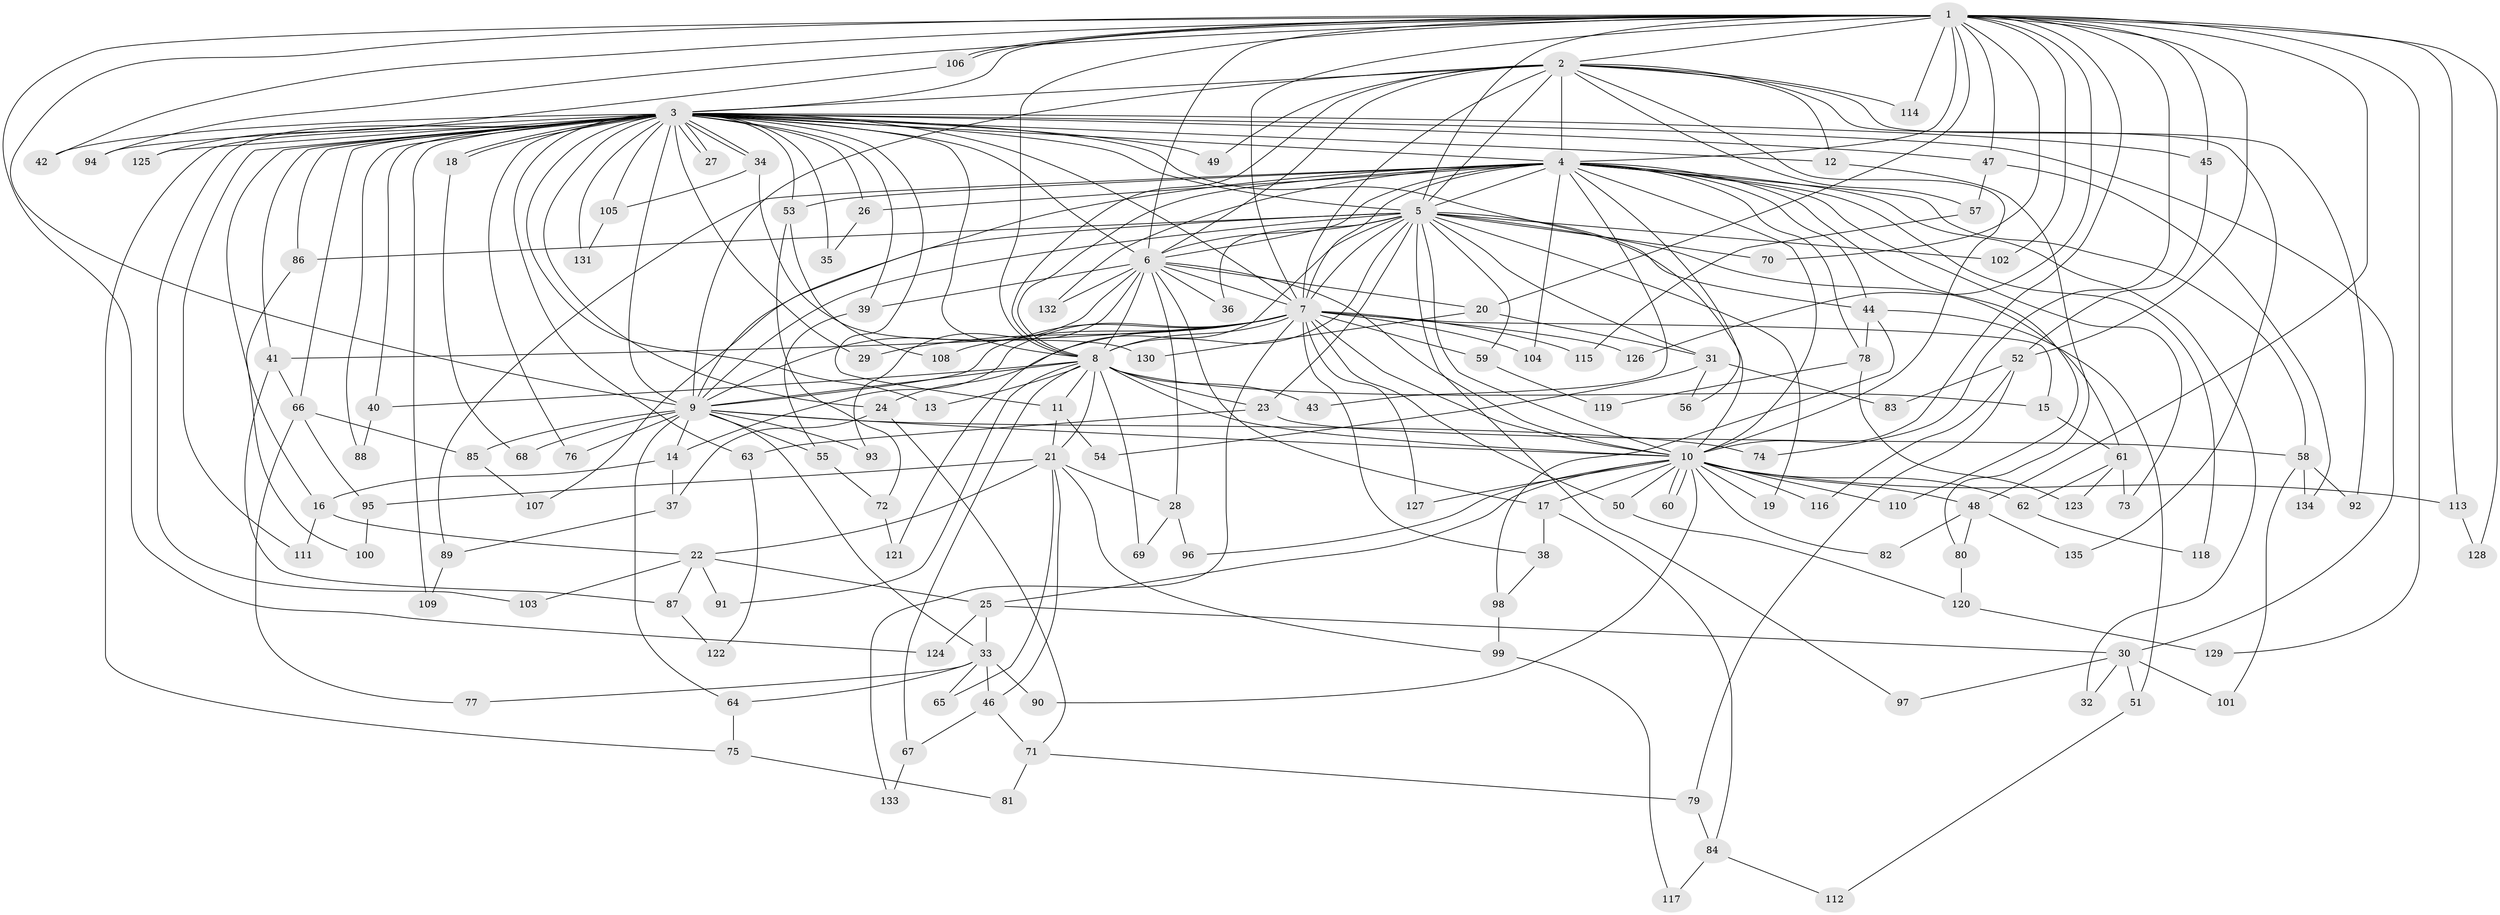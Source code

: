 // coarse degree distribution, {36: 0.009615384615384616, 13: 0.009615384615384616, 41: 0.009615384615384616, 29: 0.009615384615384616, 23: 0.009615384615384616, 15: 0.009615384615384616, 21: 0.019230769230769232, 3: 0.19230769230769232, 2: 0.49038461538461536, 6: 0.057692307692307696, 4: 0.11538461538461539, 5: 0.04807692307692308, 7: 0.009615384615384616, 1: 0.009615384615384616}
// Generated by graph-tools (version 1.1) at 2025/51/02/27/25 19:51:53]
// undirected, 135 vertices, 295 edges
graph export_dot {
graph [start="1"]
  node [color=gray90,style=filled];
  1;
  2;
  3;
  4;
  5;
  6;
  7;
  8;
  9;
  10;
  11;
  12;
  13;
  14;
  15;
  16;
  17;
  18;
  19;
  20;
  21;
  22;
  23;
  24;
  25;
  26;
  27;
  28;
  29;
  30;
  31;
  32;
  33;
  34;
  35;
  36;
  37;
  38;
  39;
  40;
  41;
  42;
  43;
  44;
  45;
  46;
  47;
  48;
  49;
  50;
  51;
  52;
  53;
  54;
  55;
  56;
  57;
  58;
  59;
  60;
  61;
  62;
  63;
  64;
  65;
  66;
  67;
  68;
  69;
  70;
  71;
  72;
  73;
  74;
  75;
  76;
  77;
  78;
  79;
  80;
  81;
  82;
  83;
  84;
  85;
  86;
  87;
  88;
  89;
  90;
  91;
  92;
  93;
  94;
  95;
  96;
  97;
  98;
  99;
  100;
  101;
  102;
  103;
  104;
  105;
  106;
  107;
  108;
  109;
  110;
  111;
  112;
  113;
  114;
  115;
  116;
  117;
  118;
  119;
  120;
  121;
  122;
  123;
  124;
  125;
  126;
  127;
  128;
  129;
  130;
  131;
  132;
  133;
  134;
  135;
  1 -- 2;
  1 -- 3;
  1 -- 4;
  1 -- 5;
  1 -- 6;
  1 -- 7;
  1 -- 8;
  1 -- 9;
  1 -- 10;
  1 -- 20;
  1 -- 42;
  1 -- 45;
  1 -- 47;
  1 -- 48;
  1 -- 52;
  1 -- 70;
  1 -- 74;
  1 -- 94;
  1 -- 102;
  1 -- 106;
  1 -- 106;
  1 -- 113;
  1 -- 114;
  1 -- 124;
  1 -- 126;
  1 -- 128;
  1 -- 129;
  2 -- 3;
  2 -- 4;
  2 -- 5;
  2 -- 6;
  2 -- 7;
  2 -- 8;
  2 -- 9;
  2 -- 10;
  2 -- 12;
  2 -- 49;
  2 -- 57;
  2 -- 92;
  2 -- 114;
  2 -- 135;
  3 -- 4;
  3 -- 5;
  3 -- 6;
  3 -- 7;
  3 -- 8;
  3 -- 9;
  3 -- 10;
  3 -- 11;
  3 -- 12;
  3 -- 13;
  3 -- 16;
  3 -- 18;
  3 -- 18;
  3 -- 24;
  3 -- 26;
  3 -- 27;
  3 -- 27;
  3 -- 29;
  3 -- 30;
  3 -- 34;
  3 -- 34;
  3 -- 35;
  3 -- 39;
  3 -- 40;
  3 -- 41;
  3 -- 42;
  3 -- 45;
  3 -- 47;
  3 -- 49;
  3 -- 53;
  3 -- 63;
  3 -- 66;
  3 -- 75;
  3 -- 76;
  3 -- 86;
  3 -- 88;
  3 -- 94;
  3 -- 103;
  3 -- 105;
  3 -- 109;
  3 -- 111;
  3 -- 125;
  3 -- 131;
  4 -- 5;
  4 -- 6;
  4 -- 7;
  4 -- 8;
  4 -- 9;
  4 -- 10;
  4 -- 26;
  4 -- 32;
  4 -- 43;
  4 -- 44;
  4 -- 53;
  4 -- 56;
  4 -- 58;
  4 -- 73;
  4 -- 78;
  4 -- 89;
  4 -- 104;
  4 -- 110;
  4 -- 118;
  4 -- 132;
  5 -- 6;
  5 -- 7;
  5 -- 8;
  5 -- 9;
  5 -- 10;
  5 -- 19;
  5 -- 23;
  5 -- 31;
  5 -- 36;
  5 -- 44;
  5 -- 59;
  5 -- 61;
  5 -- 70;
  5 -- 86;
  5 -- 97;
  5 -- 102;
  5 -- 107;
  5 -- 121;
  6 -- 7;
  6 -- 8;
  6 -- 9;
  6 -- 10;
  6 -- 17;
  6 -- 20;
  6 -- 28;
  6 -- 36;
  6 -- 39;
  6 -- 93;
  6 -- 132;
  7 -- 8;
  7 -- 9;
  7 -- 10;
  7 -- 14;
  7 -- 15;
  7 -- 24;
  7 -- 29;
  7 -- 38;
  7 -- 41;
  7 -- 50;
  7 -- 59;
  7 -- 104;
  7 -- 108;
  7 -- 115;
  7 -- 126;
  7 -- 127;
  7 -- 133;
  8 -- 9;
  8 -- 10;
  8 -- 11;
  8 -- 13;
  8 -- 15;
  8 -- 21;
  8 -- 23;
  8 -- 40;
  8 -- 43;
  8 -- 67;
  8 -- 69;
  8 -- 91;
  9 -- 10;
  9 -- 14;
  9 -- 33;
  9 -- 55;
  9 -- 64;
  9 -- 68;
  9 -- 74;
  9 -- 76;
  9 -- 85;
  9 -- 93;
  10 -- 17;
  10 -- 19;
  10 -- 25;
  10 -- 48;
  10 -- 50;
  10 -- 60;
  10 -- 60;
  10 -- 62;
  10 -- 82;
  10 -- 90;
  10 -- 96;
  10 -- 110;
  10 -- 113;
  10 -- 116;
  10 -- 127;
  11 -- 21;
  11 -- 54;
  12 -- 80;
  14 -- 16;
  14 -- 37;
  15 -- 61;
  16 -- 22;
  16 -- 111;
  17 -- 38;
  17 -- 84;
  18 -- 68;
  20 -- 31;
  20 -- 130;
  21 -- 22;
  21 -- 28;
  21 -- 46;
  21 -- 65;
  21 -- 95;
  21 -- 99;
  22 -- 25;
  22 -- 87;
  22 -- 91;
  22 -- 103;
  23 -- 58;
  23 -- 63;
  24 -- 37;
  24 -- 71;
  25 -- 30;
  25 -- 33;
  25 -- 124;
  26 -- 35;
  28 -- 69;
  28 -- 96;
  30 -- 32;
  30 -- 51;
  30 -- 97;
  30 -- 101;
  31 -- 54;
  31 -- 56;
  31 -- 83;
  33 -- 46;
  33 -- 64;
  33 -- 65;
  33 -- 77;
  33 -- 90;
  34 -- 105;
  34 -- 130;
  37 -- 89;
  38 -- 98;
  39 -- 55;
  40 -- 88;
  41 -- 66;
  41 -- 87;
  44 -- 51;
  44 -- 78;
  44 -- 98;
  45 -- 52;
  46 -- 67;
  46 -- 71;
  47 -- 57;
  47 -- 134;
  48 -- 80;
  48 -- 82;
  48 -- 135;
  50 -- 120;
  51 -- 112;
  52 -- 79;
  52 -- 83;
  52 -- 116;
  53 -- 72;
  53 -- 108;
  55 -- 72;
  57 -- 115;
  58 -- 92;
  58 -- 101;
  58 -- 134;
  59 -- 119;
  61 -- 62;
  61 -- 73;
  61 -- 123;
  62 -- 118;
  63 -- 122;
  64 -- 75;
  66 -- 77;
  66 -- 85;
  66 -- 95;
  67 -- 133;
  71 -- 79;
  71 -- 81;
  72 -- 121;
  75 -- 81;
  78 -- 119;
  78 -- 123;
  79 -- 84;
  80 -- 120;
  84 -- 112;
  84 -- 117;
  85 -- 107;
  86 -- 100;
  87 -- 122;
  89 -- 109;
  95 -- 100;
  98 -- 99;
  99 -- 117;
  105 -- 131;
  106 -- 125;
  113 -- 128;
  120 -- 129;
}
